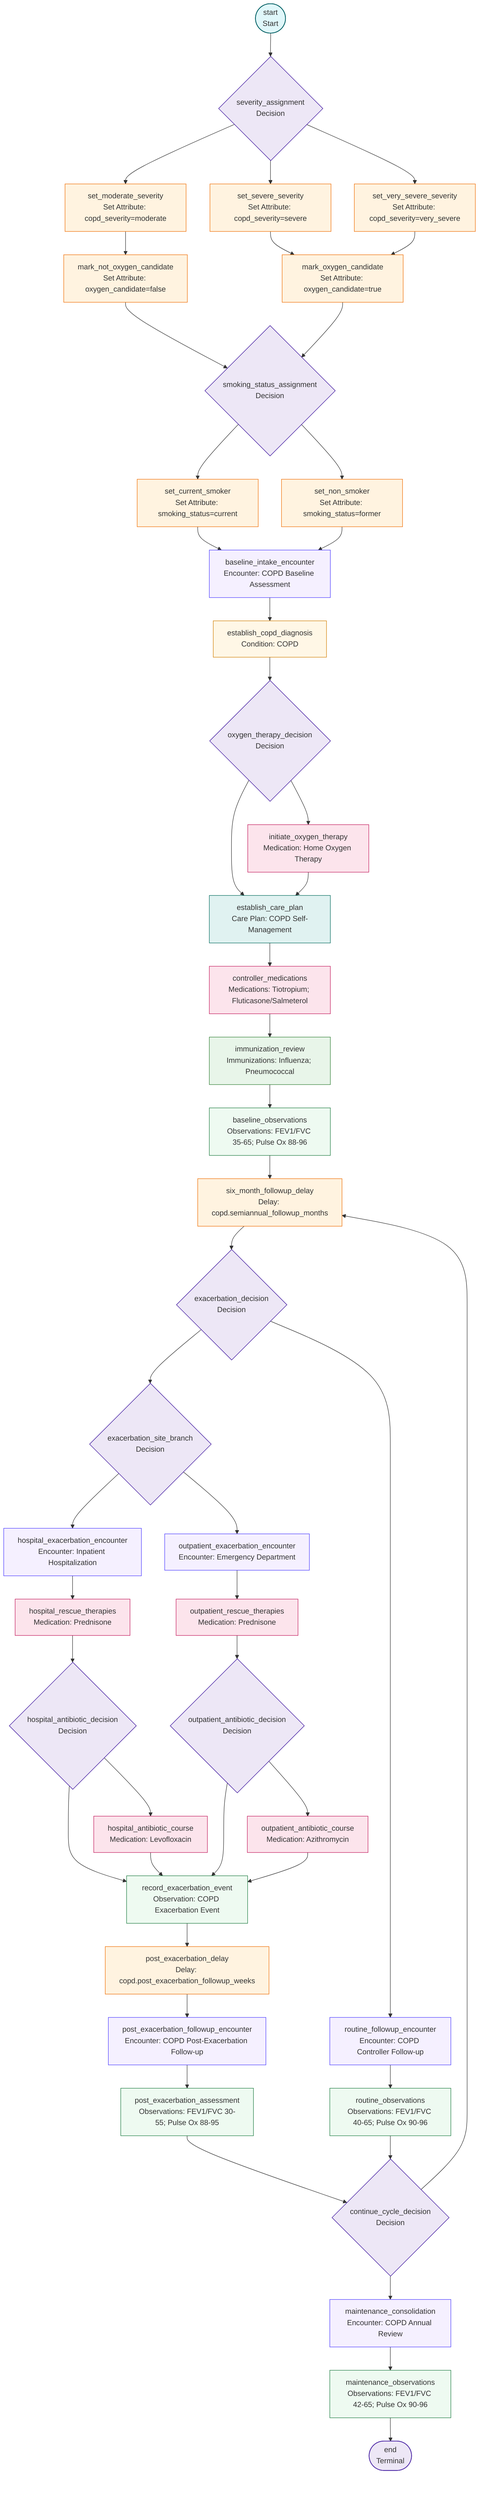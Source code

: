 %% Mermaid diagram for modules/copd_v2.yaml
graph TD
    classDef start fill:#e0f7fa,stroke:#006064,stroke-width:1.5;
    classDef decision fill:#ede7f6,stroke:#512da8,stroke-width:1.2;
    classDef attr fill:#fff3e0,stroke:#ef6c00,stroke-width:1;
    classDef encounter fill:#f5f0ff,stroke:#4a3aff,stroke-width:1;
    classDef condition fill:#fff7e6,stroke:#d17d00,stroke-width:1;
    classDef medication fill:#fce4ec,stroke:#c2185b,stroke-width:1;
    classDef immunization fill:#e8f5e9,stroke:#2e7d32,stroke-width:1;
    classDef observation fill:#eefaf1,stroke:#1b7a3f,stroke-width:1;
    classDef delay fill:#fff3e0,stroke:#ef6c00,stroke-width:1;
    classDef care_plan fill:#e0f2f1,stroke:#00695c,stroke-width:1;
    classDef terminal fill:#ede7f6,stroke:#512da8,stroke-width:1.5;

    start_state([start<br/>Start]):::start
    severity_assignment{"severity_assignment<br/>Decision"}:::decision
    set_moderate["set_moderate_severity<br/>Set Attribute: copd_severity=moderate"]:::attr
    set_severe["set_severe_severity<br/>Set Attribute: copd_severity=severe"]:::attr
    set_very_severe["set_very_severe_severity<br/>Set Attribute: copd_severity=very_severe"]:::attr
    mark_not_oxygen["mark_not_oxygen_candidate<br/>Set Attribute: oxygen_candidate=false"]:::attr
    mark_oxygen["mark_oxygen_candidate<br/>Set Attribute: oxygen_candidate=true"]:::attr
    smoking_assignment{"smoking_status_assignment<br/>Decision"}:::decision
    smoker["set_current_smoker<br/>Set Attribute: smoking_status=current"]:::attr
    former["set_non_smoker<br/>Set Attribute: smoking_status=former"]:::attr
    intake_encounter["baseline_intake_encounter<br/>Encounter: COPD Baseline Assessment"]:::encounter
    copd_dx["establish_copd_diagnosis<br/>Condition: COPD"]:::condition
    oxygen_decision{"oxygen_therapy_decision<br/>Decision"}:::decision
    oxygen_med["initiate_oxygen_therapy<br/>Medication: Home Oxygen Therapy"]:::medication
    care_plan["establish_care_plan<br/>Care Plan: COPD Self-Management"]:::care_plan
    controller_meds["controller_medications<br/>Medications: Tiotropium; Fluticasone/Salmeterol"]:::medication
    immunizations["immunization_review<br/>Immunizations: Influenza; Pneumococcal"]:::immunization
    baseline_obs["baseline_observations<br/>Observations: FEV1/FVC 35-65; Pulse Ox 88-96"]:::observation
    followup_delay["six_month_followup_delay<br/>Delay: copd.semiannual_followup_months"]:::delay
    exacerbation_decision{"exacerbation_decision<br/>Decision"}:::decision
    exacerbation_branch{"exacerbation_site_branch<br/>Decision"}:::decision
    hospital_encounter["hospital_exacerbation_encounter<br/>Encounter: Inpatient Hospitalization"]:::encounter
    hospital_rescue["hospital_rescue_therapies<br/>Medication: Prednisone"]:::medication
    hospital_abx_decision{"hospital_antibiotic_decision<br/>Decision"}:::decision
    hospital_abx["hospital_antibiotic_course<br/>Medication: Levofloxacin"]:::medication
    outpatient_encounter["outpatient_exacerbation_encounter<br/>Encounter: Emergency Department"]:::encounter
    outpatient_rescue["outpatient_rescue_therapies<br/>Medication: Prednisone"]:::medication
    outpatient_abx_decision{"outpatient_antibiotic_decision<br/>Decision"}:::decision
    outpatient_abx["outpatient_antibiotic_course<br/>Medication: Azithromycin"]:::medication
    record_exacerbation["record_exacerbation_event<br/>Observation: COPD Exacerbation Event"]:::observation
    post_exacerbation_delay["post_exacerbation_delay<br/>Delay: copd.post_exacerbation_followup_weeks"]:::delay
    post_exacerbation_followup["post_exacerbation_followup_encounter<br/>Encounter: COPD Post-Exacerbation Follow-up"]:::encounter
    post_exacerbation_assessment["post_exacerbation_assessment<br/>Observations: FEV1/FVC 30-55; Pulse Ox 88-95"]:::observation
    routine_followup["routine_followup_encounter<br/>Encounter: COPD Controller Follow-up"]:::encounter
    routine_obs["routine_observations<br/>Observations: FEV1/FVC 40-65; Pulse Ox 90-96"]:::observation
    continue_cycle{"continue_cycle_decision<br/>Decision"}:::decision
    maintenance_encounter["maintenance_consolidation<br/>Encounter: COPD Annual Review"]:::encounter
    maintenance_obs["maintenance_observations<br/>Observations: FEV1/FVC 42-65; Pulse Ox 90-96"]:::observation
    end_state([end<br/>Terminal]):::terminal

    start_state --> severity_assignment
    severity_assignment --> set_moderate
    severity_assignment --> set_severe
    severity_assignment --> set_very_severe
    set_moderate --> mark_not_oxygen
    set_severe --> mark_oxygen
    set_very_severe --> mark_oxygen
    mark_not_oxygen --> smoking_assignment
    mark_oxygen --> smoking_assignment
    smoking_assignment --> smoker
    smoking_assignment --> former
    smoker --> intake_encounter
    former --> intake_encounter
    intake_encounter --> copd_dx
    copd_dx --> oxygen_decision
    oxygen_decision --> oxygen_med
    oxygen_decision --> care_plan
    oxygen_med --> care_plan
    care_plan --> controller_meds
    controller_meds --> immunizations
    immunizations --> baseline_obs
    baseline_obs --> followup_delay
    followup_delay --> exacerbation_decision
    exacerbation_decision --> exacerbation_branch
    exacerbation_decision --> routine_followup
    exacerbation_branch --> hospital_encounter
    exacerbation_branch --> outpatient_encounter
    hospital_encounter --> hospital_rescue
    hospital_rescue --> hospital_abx_decision
    hospital_abx_decision --> hospital_abx
    hospital_abx_decision --> record_exacerbation
    hospital_abx --> record_exacerbation
    outpatient_encounter --> outpatient_rescue
    outpatient_rescue --> outpatient_abx_decision
    outpatient_abx_decision --> outpatient_abx
    outpatient_abx_decision --> record_exacerbation
    outpatient_abx --> record_exacerbation
    record_exacerbation --> post_exacerbation_delay
    post_exacerbation_delay --> post_exacerbation_followup
    post_exacerbation_followup --> post_exacerbation_assessment
    post_exacerbation_assessment --> continue_cycle
    routine_followup --> routine_obs
    routine_obs --> continue_cycle
    continue_cycle --> followup_delay
    continue_cycle --> maintenance_encounter
    maintenance_encounter --> maintenance_obs
    maintenance_obs --> end_state